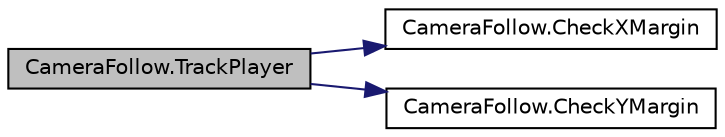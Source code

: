 digraph "CameraFollow.TrackPlayer"
{
  edge [fontname="Helvetica",fontsize="10",labelfontname="Helvetica",labelfontsize="10"];
  node [fontname="Helvetica",fontsize="10",shape=record];
  rankdir="LR";
  Node15 [label="CameraFollow.TrackPlayer",height=0.2,width=0.4,color="black", fillcolor="grey75", style="filled", fontcolor="black"];
  Node15 -> Node16 [color="midnightblue",fontsize="10",style="solid",fontname="Helvetica"];
  Node16 [label="CameraFollow.CheckXMargin",height=0.2,width=0.4,color="black", fillcolor="white", style="filled",URL="$class_camera_follow.html#ab56f24b2cd190f2e980f78d3d80c428d"];
  Node15 -> Node17 [color="midnightblue",fontsize="10",style="solid",fontname="Helvetica"];
  Node17 [label="CameraFollow.CheckYMargin",height=0.2,width=0.4,color="black", fillcolor="white", style="filled",URL="$class_camera_follow.html#abe27e4e9485e47735a03a5b6f0152d17"];
}
